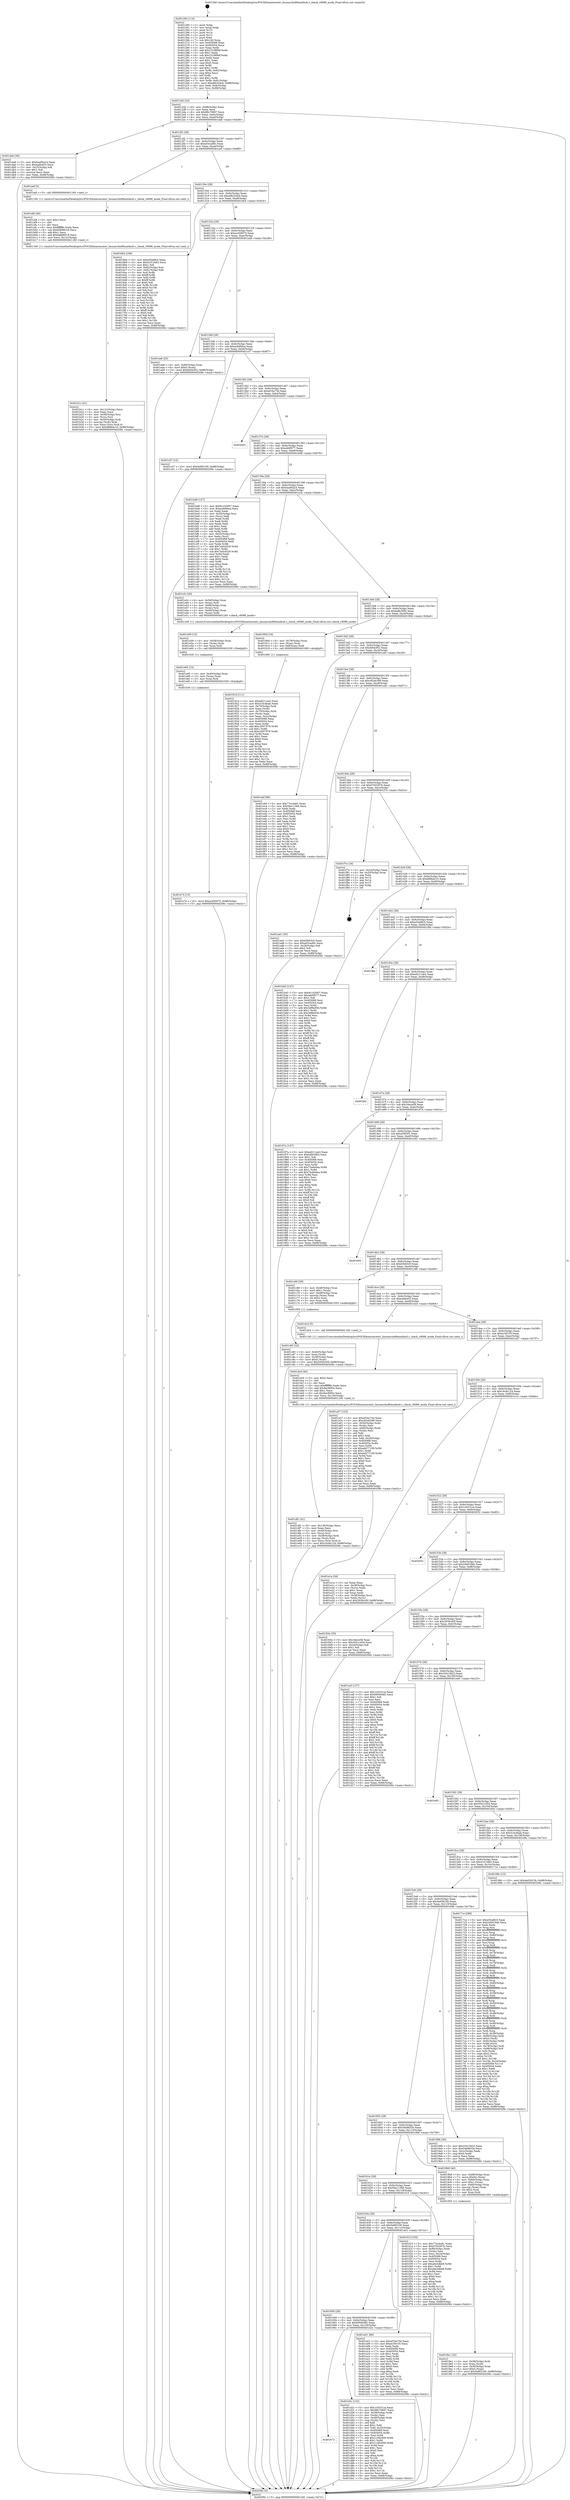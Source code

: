 digraph "0x401260" {
  label = "0x401260 (/mnt/c/Users/mathe/Desktop/tcc/POCII/binaries/extr_linuxarchx86mmfault.c_check_v8086_mode_Final-ollvm.out::main(0))"
  labelloc = "t"
  node[shape=record]

  Entry [label="",width=0.3,height=0.3,shape=circle,fillcolor=black,style=filled]
  "0x4012d2" [label="{
     0x4012d2 [32]\l
     | [instrs]\l
     &nbsp;&nbsp;0x4012d2 \<+6\>: mov -0x88(%rbp),%eax\l
     &nbsp;&nbsp;0x4012d8 \<+2\>: mov %eax,%ecx\l
     &nbsp;&nbsp;0x4012da \<+6\>: sub $0x98c70697,%ecx\l
     &nbsp;&nbsp;0x4012e0 \<+6\>: mov %eax,-0x9c(%rbp)\l
     &nbsp;&nbsp;0x4012e6 \<+6\>: mov %ecx,-0xa0(%rbp)\l
     &nbsp;&nbsp;0x4012ec \<+6\>: je 0000000000401da6 \<main+0xb46\>\l
  }"]
  "0x401da6" [label="{
     0x401da6 [30]\l
     | [instrs]\l
     &nbsp;&nbsp;0x401da6 \<+5\>: mov $0xbaa95a24,%eax\l
     &nbsp;&nbsp;0x401dab \<+5\>: mov $0xea6e453,%ecx\l
     &nbsp;&nbsp;0x401db0 \<+3\>: mov -0x25(%rbp),%dl\l
     &nbsp;&nbsp;0x401db3 \<+3\>: test $0x1,%dl\l
     &nbsp;&nbsp;0x401db6 \<+3\>: cmovne %ecx,%eax\l
     &nbsp;&nbsp;0x401db9 \<+6\>: mov %eax,-0x88(%rbp)\l
     &nbsp;&nbsp;0x401dbf \<+5\>: jmp 000000000040208c \<main+0xe2c\>\l
  }"]
  "0x4012f2" [label="{
     0x4012f2 [28]\l
     | [instrs]\l
     &nbsp;&nbsp;0x4012f2 \<+5\>: jmp 00000000004012f7 \<main+0x97\>\l
     &nbsp;&nbsp;0x4012f7 \<+6\>: mov -0x9c(%rbp),%eax\l
     &nbsp;&nbsp;0x4012fd \<+5\>: sub $0xa03cad9c,%eax\l
     &nbsp;&nbsp;0x401302 \<+6\>: mov %eax,-0xa4(%rbp)\l
     &nbsp;&nbsp;0x401308 \<+6\>: je 0000000000401aef \<main+0x88f\>\l
  }"]
  Exit [label="",width=0.3,height=0.3,shape=circle,fillcolor=black,style=filled,peripheries=2]
  "0x401aef" [label="{
     0x401aef [5]\l
     | [instrs]\l
     &nbsp;&nbsp;0x401aef \<+5\>: call 0000000000401160 \<next_i\>\l
     | [calls]\l
     &nbsp;&nbsp;0x401160 \{1\} (/mnt/c/Users/mathe/Desktop/tcc/POCII/binaries/extr_linuxarchx86mmfault.c_check_v8086_mode_Final-ollvm.out::next_i)\l
  }"]
  "0x40130e" [label="{
     0x40130e [28]\l
     | [instrs]\l
     &nbsp;&nbsp;0x40130e \<+5\>: jmp 0000000000401313 \<main+0xb3\>\l
     &nbsp;&nbsp;0x401313 \<+6\>: mov -0x9c(%rbp),%eax\l
     &nbsp;&nbsp;0x401319 \<+5\>: sub $0xa8b32dcb,%eax\l
     &nbsp;&nbsp;0x40131e \<+6\>: mov %eax,-0xa8(%rbp)\l
     &nbsp;&nbsp;0x401324 \<+6\>: je 00000000004016b4 \<main+0x454\>\l
  }"]
  "0x401e74" [label="{
     0x401e74 [15]\l
     | [instrs]\l
     &nbsp;&nbsp;0x401e74 \<+10\>: movl $0xac450075,-0x88(%rbp)\l
     &nbsp;&nbsp;0x401e7e \<+5\>: jmp 000000000040208c \<main+0xe2c\>\l
  }"]
  "0x4016b4" [label="{
     0x4016b4 [106]\l
     | [instrs]\l
     &nbsp;&nbsp;0x4016b4 \<+5\>: mov $0xe55a8fc5,%eax\l
     &nbsp;&nbsp;0x4016b9 \<+5\>: mov $0x41f13483,%ecx\l
     &nbsp;&nbsp;0x4016be \<+2\>: mov $0x1,%dl\l
     &nbsp;&nbsp;0x4016c0 \<+7\>: mov -0x82(%rbp),%sil\l
     &nbsp;&nbsp;0x4016c7 \<+7\>: mov -0x81(%rbp),%dil\l
     &nbsp;&nbsp;0x4016ce \<+3\>: mov %sil,%r8b\l
     &nbsp;&nbsp;0x4016d1 \<+4\>: xor $0xff,%r8b\l
     &nbsp;&nbsp;0x4016d5 \<+3\>: mov %dil,%r9b\l
     &nbsp;&nbsp;0x4016d8 \<+4\>: xor $0xff,%r9b\l
     &nbsp;&nbsp;0x4016dc \<+3\>: xor $0x0,%dl\l
     &nbsp;&nbsp;0x4016df \<+3\>: mov %r8b,%r10b\l
     &nbsp;&nbsp;0x4016e2 \<+4\>: and $0x0,%r10b\l
     &nbsp;&nbsp;0x4016e6 \<+3\>: and %dl,%sil\l
     &nbsp;&nbsp;0x4016e9 \<+3\>: mov %r9b,%r11b\l
     &nbsp;&nbsp;0x4016ec \<+4\>: and $0x0,%r11b\l
     &nbsp;&nbsp;0x4016f0 \<+3\>: and %dl,%dil\l
     &nbsp;&nbsp;0x4016f3 \<+3\>: or %sil,%r10b\l
     &nbsp;&nbsp;0x4016f6 \<+3\>: or %dil,%r11b\l
     &nbsp;&nbsp;0x4016f9 \<+3\>: xor %r11b,%r10b\l
     &nbsp;&nbsp;0x4016fc \<+3\>: or %r9b,%r8b\l
     &nbsp;&nbsp;0x4016ff \<+4\>: xor $0xff,%r8b\l
     &nbsp;&nbsp;0x401703 \<+3\>: or $0x0,%dl\l
     &nbsp;&nbsp;0x401706 \<+3\>: and %dl,%r8b\l
     &nbsp;&nbsp;0x401709 \<+3\>: or %r8b,%r10b\l
     &nbsp;&nbsp;0x40170c \<+4\>: test $0x1,%r10b\l
     &nbsp;&nbsp;0x401710 \<+3\>: cmovne %ecx,%eax\l
     &nbsp;&nbsp;0x401713 \<+6\>: mov %eax,-0x88(%rbp)\l
     &nbsp;&nbsp;0x401719 \<+5\>: jmp 000000000040208c \<main+0xe2c\>\l
  }"]
  "0x40132a" [label="{
     0x40132a [28]\l
     | [instrs]\l
     &nbsp;&nbsp;0x40132a \<+5\>: jmp 000000000040132f \<main+0xcf\>\l
     &nbsp;&nbsp;0x40132f \<+6\>: mov -0x9c(%rbp),%eax\l
     &nbsp;&nbsp;0x401335 \<+5\>: sub $0xac450075,%eax\l
     &nbsp;&nbsp;0x40133a \<+6\>: mov %eax,-0xac(%rbp)\l
     &nbsp;&nbsp;0x401340 \<+6\>: je 0000000000401ea6 \<main+0xc46\>\l
  }"]
  "0x40208c" [label="{
     0x40208c [5]\l
     | [instrs]\l
     &nbsp;&nbsp;0x40208c \<+5\>: jmp 00000000004012d2 \<main+0x72\>\l
  }"]
  "0x401260" [label="{
     0x401260 [114]\l
     | [instrs]\l
     &nbsp;&nbsp;0x401260 \<+1\>: push %rbp\l
     &nbsp;&nbsp;0x401261 \<+3\>: mov %rsp,%rbp\l
     &nbsp;&nbsp;0x401264 \<+2\>: push %r15\l
     &nbsp;&nbsp;0x401266 \<+2\>: push %r14\l
     &nbsp;&nbsp;0x401268 \<+2\>: push %r12\l
     &nbsp;&nbsp;0x40126a \<+1\>: push %rbx\l
     &nbsp;&nbsp;0x40126b \<+7\>: sub $0x140,%rsp\l
     &nbsp;&nbsp;0x401272 \<+7\>: mov 0x405068,%eax\l
     &nbsp;&nbsp;0x401279 \<+7\>: mov 0x405054,%ecx\l
     &nbsp;&nbsp;0x401280 \<+2\>: mov %eax,%edx\l
     &nbsp;&nbsp;0x401282 \<+6\>: add $0x231889df,%edx\l
     &nbsp;&nbsp;0x401288 \<+3\>: sub $0x1,%edx\l
     &nbsp;&nbsp;0x40128b \<+6\>: sub $0x231889df,%edx\l
     &nbsp;&nbsp;0x401291 \<+3\>: imul %edx,%eax\l
     &nbsp;&nbsp;0x401294 \<+3\>: and $0x1,%eax\l
     &nbsp;&nbsp;0x401297 \<+3\>: cmp $0x0,%eax\l
     &nbsp;&nbsp;0x40129a \<+4\>: sete %r8b\l
     &nbsp;&nbsp;0x40129e \<+4\>: and $0x1,%r8b\l
     &nbsp;&nbsp;0x4012a2 \<+7\>: mov %r8b,-0x82(%rbp)\l
     &nbsp;&nbsp;0x4012a9 \<+3\>: cmp $0xa,%ecx\l
     &nbsp;&nbsp;0x4012ac \<+4\>: setl %r8b\l
     &nbsp;&nbsp;0x4012b0 \<+4\>: and $0x1,%r8b\l
     &nbsp;&nbsp;0x4012b4 \<+7\>: mov %r8b,-0x81(%rbp)\l
     &nbsp;&nbsp;0x4012bb \<+10\>: movl $0xa8b32dcb,-0x88(%rbp)\l
     &nbsp;&nbsp;0x4012c5 \<+6\>: mov %edi,-0x8c(%rbp)\l
     &nbsp;&nbsp;0x4012cb \<+7\>: mov %rsi,-0x98(%rbp)\l
  }"]
  "0x401e65" [label="{
     0x401e65 [15]\l
     | [instrs]\l
     &nbsp;&nbsp;0x401e65 \<+4\>: mov -0x40(%rbp),%rax\l
     &nbsp;&nbsp;0x401e69 \<+3\>: mov (%rax),%rax\l
     &nbsp;&nbsp;0x401e6c \<+3\>: mov %rax,%rdi\l
     &nbsp;&nbsp;0x401e6f \<+5\>: call 0000000000401030 \<free@plt\>\l
     | [calls]\l
     &nbsp;&nbsp;0x401030 \{1\} (unknown)\l
  }"]
  "0x401ea6" [label="{
     0x401ea6 [25]\l
     | [instrs]\l
     &nbsp;&nbsp;0x401ea6 \<+4\>: mov -0x80(%rbp),%rax\l
     &nbsp;&nbsp;0x401eaa \<+6\>: movl $0x0,(%rax)\l
     &nbsp;&nbsp;0x401eb0 \<+10\>: movl $0xbf44cf52,-0x88(%rbp)\l
     &nbsp;&nbsp;0x401eba \<+5\>: jmp 000000000040208c \<main+0xe2c\>\l
  }"]
  "0x401346" [label="{
     0x401346 [28]\l
     | [instrs]\l
     &nbsp;&nbsp;0x401346 \<+5\>: jmp 000000000040134b \<main+0xeb\>\l
     &nbsp;&nbsp;0x40134b \<+6\>: mov -0x9c(%rbp),%eax\l
     &nbsp;&nbsp;0x401351 \<+5\>: sub $0xac8d94ca,%eax\l
     &nbsp;&nbsp;0x401356 \<+6\>: mov %eax,-0xb0(%rbp)\l
     &nbsp;&nbsp;0x40135c \<+6\>: je 0000000000401c57 \<main+0x9f7\>\l
  }"]
  "0x401e56" [label="{
     0x401e56 [15]\l
     | [instrs]\l
     &nbsp;&nbsp;0x401e56 \<+4\>: mov -0x58(%rbp),%rax\l
     &nbsp;&nbsp;0x401e5a \<+3\>: mov (%rax),%rax\l
     &nbsp;&nbsp;0x401e5d \<+3\>: mov %rax,%rdi\l
     &nbsp;&nbsp;0x401e60 \<+5\>: call 0000000000401030 \<free@plt\>\l
     | [calls]\l
     &nbsp;&nbsp;0x401030 \{1\} (unknown)\l
  }"]
  "0x401c57" [label="{
     0x401c57 [15]\l
     | [instrs]\l
     &nbsp;&nbsp;0x401c57 \<+10\>: movl $0x5e9f3100,-0x88(%rbp)\l
     &nbsp;&nbsp;0x401c61 \<+5\>: jmp 000000000040208c \<main+0xe2c\>\l
  }"]
  "0x401362" [label="{
     0x401362 [28]\l
     | [instrs]\l
     &nbsp;&nbsp;0x401362 \<+5\>: jmp 0000000000401367 \<main+0x107\>\l
     &nbsp;&nbsp;0x401367 \<+6\>: mov -0x9c(%rbp),%eax\l
     &nbsp;&nbsp;0x40136d \<+5\>: sub $0xaf16a73d,%eax\l
     &nbsp;&nbsp;0x401372 \<+6\>: mov %eax,-0xb4(%rbp)\l
     &nbsp;&nbsp;0x401378 \<+6\>: je 0000000000402003 \<main+0xda3\>\l
  }"]
  "0x401df1" [label="{
     0x401df1 [41]\l
     | [instrs]\l
     &nbsp;&nbsp;0x401df1 \<+6\>: mov -0x130(%rbp),%ecx\l
     &nbsp;&nbsp;0x401df7 \<+3\>: imul %eax,%ecx\l
     &nbsp;&nbsp;0x401dfa \<+4\>: mov -0x40(%rbp),%rsi\l
     &nbsp;&nbsp;0x401dfe \<+3\>: mov (%rsi),%rsi\l
     &nbsp;&nbsp;0x401e01 \<+4\>: mov -0x38(%rbp),%rdi\l
     &nbsp;&nbsp;0x401e05 \<+3\>: movslq (%rdi),%rdi\l
     &nbsp;&nbsp;0x401e08 \<+3\>: mov %ecx,(%rsi,%rdi,4)\l
     &nbsp;&nbsp;0x401e0b \<+10\>: movl $0x16c8c124,-0x88(%rbp)\l
     &nbsp;&nbsp;0x401e15 \<+5\>: jmp 000000000040208c \<main+0xe2c\>\l
  }"]
  "0x402003" [label="{
     0x402003\l
  }", style=dashed]
  "0x40137e" [label="{
     0x40137e [28]\l
     | [instrs]\l
     &nbsp;&nbsp;0x40137e \<+5\>: jmp 0000000000401383 \<main+0x123\>\l
     &nbsp;&nbsp;0x401383 \<+6\>: mov -0x9c(%rbp),%eax\l
     &nbsp;&nbsp;0x401389 \<+5\>: sub $0xafe9f577,%eax\l
     &nbsp;&nbsp;0x40138e \<+6\>: mov %eax,-0xb8(%rbp)\l
     &nbsp;&nbsp;0x401394 \<+6\>: je 0000000000401bd8 \<main+0x978\>\l
  }"]
  "0x401dc9" [label="{
     0x401dc9 [40]\l
     | [instrs]\l
     &nbsp;&nbsp;0x401dc9 \<+5\>: mov $0x2,%ecx\l
     &nbsp;&nbsp;0x401dce \<+1\>: cltd\l
     &nbsp;&nbsp;0x401dcf \<+2\>: idiv %ecx\l
     &nbsp;&nbsp;0x401dd1 \<+6\>: imul $0xfffffffe,%edx,%ecx\l
     &nbsp;&nbsp;0x401dd7 \<+6\>: add $0x9ac90f3c,%ecx\l
     &nbsp;&nbsp;0x401ddd \<+3\>: add $0x1,%ecx\l
     &nbsp;&nbsp;0x401de0 \<+6\>: sub $0x9ac90f3c,%ecx\l
     &nbsp;&nbsp;0x401de6 \<+6\>: mov %ecx,-0x130(%rbp)\l
     &nbsp;&nbsp;0x401dec \<+5\>: call 0000000000401160 \<next_i\>\l
     | [calls]\l
     &nbsp;&nbsp;0x401160 \{1\} (/mnt/c/Users/mathe/Desktop/tcc/POCII/binaries/extr_linuxarchx86mmfault.c_check_v8086_mode_Final-ollvm.out::next_i)\l
  }"]
  "0x401bd8" [label="{
     0x401bd8 [127]\l
     | [instrs]\l
     &nbsp;&nbsp;0x401bd8 \<+5\>: mov $0x6c103007,%eax\l
     &nbsp;&nbsp;0x401bdd \<+5\>: mov $0xac8d94ca,%ecx\l
     &nbsp;&nbsp;0x401be2 \<+2\>: xor %edx,%edx\l
     &nbsp;&nbsp;0x401be4 \<+4\>: mov -0x50(%rbp),%rsi\l
     &nbsp;&nbsp;0x401be8 \<+2\>: mov (%rsi),%edi\l
     &nbsp;&nbsp;0x401bea \<+3\>: mov %edx,%r8d\l
     &nbsp;&nbsp;0x401bed \<+3\>: sub %edi,%r8d\l
     &nbsp;&nbsp;0x401bf0 \<+2\>: mov %edx,%edi\l
     &nbsp;&nbsp;0x401bf2 \<+3\>: sub $0x1,%edi\l
     &nbsp;&nbsp;0x401bf5 \<+3\>: add %edi,%r8d\l
     &nbsp;&nbsp;0x401bf8 \<+3\>: sub %r8d,%edx\l
     &nbsp;&nbsp;0x401bfb \<+4\>: mov -0x50(%rbp),%rsi\l
     &nbsp;&nbsp;0x401bff \<+2\>: mov %edx,(%rsi)\l
     &nbsp;&nbsp;0x401c01 \<+7\>: mov 0x405068,%edx\l
     &nbsp;&nbsp;0x401c08 \<+7\>: mov 0x405054,%edi\l
     &nbsp;&nbsp;0x401c0f \<+3\>: mov %edx,%r8d\l
     &nbsp;&nbsp;0x401c12 \<+7\>: add $0x7adcd329,%r8d\l
     &nbsp;&nbsp;0x401c19 \<+4\>: sub $0x1,%r8d\l
     &nbsp;&nbsp;0x401c1d \<+7\>: sub $0x7adcd329,%r8d\l
     &nbsp;&nbsp;0x401c24 \<+4\>: imul %r8d,%edx\l
     &nbsp;&nbsp;0x401c28 \<+3\>: and $0x1,%edx\l
     &nbsp;&nbsp;0x401c2b \<+3\>: cmp $0x0,%edx\l
     &nbsp;&nbsp;0x401c2e \<+4\>: sete %r9b\l
     &nbsp;&nbsp;0x401c32 \<+3\>: cmp $0xa,%edi\l
     &nbsp;&nbsp;0x401c35 \<+4\>: setl %r10b\l
     &nbsp;&nbsp;0x401c39 \<+3\>: mov %r9b,%r11b\l
     &nbsp;&nbsp;0x401c3c \<+3\>: and %r10b,%r11b\l
     &nbsp;&nbsp;0x401c3f \<+3\>: xor %r10b,%r9b\l
     &nbsp;&nbsp;0x401c42 \<+3\>: or %r9b,%r11b\l
     &nbsp;&nbsp;0x401c45 \<+4\>: test $0x1,%r11b\l
     &nbsp;&nbsp;0x401c49 \<+3\>: cmovne %ecx,%eax\l
     &nbsp;&nbsp;0x401c4c \<+6\>: mov %eax,-0x88(%rbp)\l
     &nbsp;&nbsp;0x401c52 \<+5\>: jmp 000000000040208c \<main+0xe2c\>\l
  }"]
  "0x40139a" [label="{
     0x40139a [28]\l
     | [instrs]\l
     &nbsp;&nbsp;0x40139a \<+5\>: jmp 000000000040139f \<main+0x13f\>\l
     &nbsp;&nbsp;0x40139f \<+6\>: mov -0x9c(%rbp),%eax\l
     &nbsp;&nbsp;0x4013a5 \<+5\>: sub $0xbaa95a24,%eax\l
     &nbsp;&nbsp;0x4013aa \<+6\>: mov %eax,-0xbc(%rbp)\l
     &nbsp;&nbsp;0x4013b0 \<+6\>: je 0000000000401e3c \<main+0xbdc\>\l
  }"]
  "0x401672" [label="{
     0x401672\l
  }", style=dashed]
  "0x401e3c" [label="{
     0x401e3c [26]\l
     | [instrs]\l
     &nbsp;&nbsp;0x401e3c \<+4\>: mov -0x58(%rbp),%rax\l
     &nbsp;&nbsp;0x401e40 \<+3\>: mov (%rax),%rdi\l
     &nbsp;&nbsp;0x401e43 \<+4\>: mov -0x68(%rbp),%rax\l
     &nbsp;&nbsp;0x401e47 \<+3\>: mov (%rax),%rsi\l
     &nbsp;&nbsp;0x401e4a \<+4\>: mov -0x40(%rbp),%rax\l
     &nbsp;&nbsp;0x401e4e \<+3\>: mov (%rax),%rdx\l
     &nbsp;&nbsp;0x401e51 \<+5\>: call 0000000000401240 \<check_v8086_mode\>\l
     | [calls]\l
     &nbsp;&nbsp;0x401240 \{1\} (/mnt/c/Users/mathe/Desktop/tcc/POCII/binaries/extr_linuxarchx86mmfault.c_check_v8086_mode_Final-ollvm.out::check_v8086_mode)\l
  }"]
  "0x4013b6" [label="{
     0x4013b6 [28]\l
     | [instrs]\l
     &nbsp;&nbsp;0x4013b6 \<+5\>: jmp 00000000004013bb \<main+0x15b\>\l
     &nbsp;&nbsp;0x4013bb \<+6\>: mov -0x9c(%rbp),%eax\l
     &nbsp;&nbsp;0x4013c1 \<+5\>: sub $0xbd8c5f02,%eax\l
     &nbsp;&nbsp;0x4013c6 \<+6\>: mov %eax,-0xc0(%rbp)\l
     &nbsp;&nbsp;0x4013cc \<+6\>: je 000000000040190d \<main+0x6ad\>\l
  }"]
  "0x401d2c" [label="{
     0x401d2c [122]\l
     | [instrs]\l
     &nbsp;&nbsp;0x401d2c \<+5\>: mov $0x1c0331ce,%eax\l
     &nbsp;&nbsp;0x401d31 \<+5\>: mov $0x98c70697,%ecx\l
     &nbsp;&nbsp;0x401d36 \<+4\>: mov -0x38(%rbp),%rdx\l
     &nbsp;&nbsp;0x401d3a \<+2\>: mov (%rdx),%esi\l
     &nbsp;&nbsp;0x401d3c \<+4\>: mov -0x48(%rbp),%rdx\l
     &nbsp;&nbsp;0x401d40 \<+2\>: cmp (%rdx),%esi\l
     &nbsp;&nbsp;0x401d42 \<+4\>: setl %dil\l
     &nbsp;&nbsp;0x401d46 \<+4\>: and $0x1,%dil\l
     &nbsp;&nbsp;0x401d4a \<+4\>: mov %dil,-0x25(%rbp)\l
     &nbsp;&nbsp;0x401d4e \<+7\>: mov 0x405068,%esi\l
     &nbsp;&nbsp;0x401d55 \<+8\>: mov 0x405054,%r8d\l
     &nbsp;&nbsp;0x401d5d \<+3\>: mov %esi,%r9d\l
     &nbsp;&nbsp;0x401d60 \<+7\>: add $0x1c382d09,%r9d\l
     &nbsp;&nbsp;0x401d67 \<+4\>: sub $0x1,%r9d\l
     &nbsp;&nbsp;0x401d6b \<+7\>: sub $0x1c382d09,%r9d\l
     &nbsp;&nbsp;0x401d72 \<+4\>: imul %r9d,%esi\l
     &nbsp;&nbsp;0x401d76 \<+3\>: and $0x1,%esi\l
     &nbsp;&nbsp;0x401d79 \<+3\>: cmp $0x0,%esi\l
     &nbsp;&nbsp;0x401d7c \<+4\>: sete %dil\l
     &nbsp;&nbsp;0x401d80 \<+4\>: cmp $0xa,%r8d\l
     &nbsp;&nbsp;0x401d84 \<+4\>: setl %r10b\l
     &nbsp;&nbsp;0x401d88 \<+3\>: mov %dil,%r11b\l
     &nbsp;&nbsp;0x401d8b \<+3\>: and %r10b,%r11b\l
     &nbsp;&nbsp;0x401d8e \<+3\>: xor %r10b,%dil\l
     &nbsp;&nbsp;0x401d91 \<+3\>: or %dil,%r11b\l
     &nbsp;&nbsp;0x401d94 \<+4\>: test $0x1,%r11b\l
     &nbsp;&nbsp;0x401d98 \<+3\>: cmovne %ecx,%eax\l
     &nbsp;&nbsp;0x401d9b \<+6\>: mov %eax,-0x88(%rbp)\l
     &nbsp;&nbsp;0x401da1 \<+5\>: jmp 000000000040208c \<main+0xe2c\>\l
  }"]
  "0x40190d" [label="{
     0x40190d [16]\l
     | [instrs]\l
     &nbsp;&nbsp;0x40190d \<+4\>: mov -0x78(%rbp),%rax\l
     &nbsp;&nbsp;0x401911 \<+3\>: mov (%rax),%rax\l
     &nbsp;&nbsp;0x401914 \<+4\>: mov 0x8(%rax),%rdi\l
     &nbsp;&nbsp;0x401918 \<+5\>: call 0000000000401060 \<atoi@plt\>\l
     | [calls]\l
     &nbsp;&nbsp;0x401060 \{1\} (unknown)\l
  }"]
  "0x4013d2" [label="{
     0x4013d2 [28]\l
     | [instrs]\l
     &nbsp;&nbsp;0x4013d2 \<+5\>: jmp 00000000004013d7 \<main+0x177\>\l
     &nbsp;&nbsp;0x4013d7 \<+6\>: mov -0x9c(%rbp),%eax\l
     &nbsp;&nbsp;0x4013dd \<+5\>: sub $0xbf44cf52,%eax\l
     &nbsp;&nbsp;0x4013e2 \<+6\>: mov %eax,-0xc4(%rbp)\l
     &nbsp;&nbsp;0x4013e8 \<+6\>: je 0000000000401ebf \<main+0xc5f\>\l
  }"]
  "0x401c83" [label="{
     0x401c83 [32]\l
     | [instrs]\l
     &nbsp;&nbsp;0x401c83 \<+4\>: mov -0x40(%rbp),%rdi\l
     &nbsp;&nbsp;0x401c87 \<+3\>: mov %rax,(%rdi)\l
     &nbsp;&nbsp;0x401c8a \<+4\>: mov -0x38(%rbp),%rax\l
     &nbsp;&nbsp;0x401c8e \<+6\>: movl $0x0,(%rax)\l
     &nbsp;&nbsp;0x401c94 \<+10\>: movl $0x2939c45f,-0x88(%rbp)\l
     &nbsp;&nbsp;0x401c9e \<+5\>: jmp 000000000040208c \<main+0xe2c\>\l
  }"]
  "0x401ebf" [label="{
     0x401ebf [86]\l
     | [instrs]\l
     &nbsp;&nbsp;0x401ebf \<+5\>: mov $0x77ec4a81,%eax\l
     &nbsp;&nbsp;0x401ec4 \<+5\>: mov $0x58a11366,%ecx\l
     &nbsp;&nbsp;0x401ec9 \<+2\>: xor %edx,%edx\l
     &nbsp;&nbsp;0x401ecb \<+7\>: mov 0x405068,%esi\l
     &nbsp;&nbsp;0x401ed2 \<+7\>: mov 0x405054,%edi\l
     &nbsp;&nbsp;0x401ed9 \<+3\>: sub $0x1,%edx\l
     &nbsp;&nbsp;0x401edc \<+3\>: mov %esi,%r8d\l
     &nbsp;&nbsp;0x401edf \<+3\>: add %edx,%r8d\l
     &nbsp;&nbsp;0x401ee2 \<+4\>: imul %r8d,%esi\l
     &nbsp;&nbsp;0x401ee6 \<+3\>: and $0x1,%esi\l
     &nbsp;&nbsp;0x401ee9 \<+3\>: cmp $0x0,%esi\l
     &nbsp;&nbsp;0x401eec \<+4\>: sete %r9b\l
     &nbsp;&nbsp;0x401ef0 \<+3\>: cmp $0xa,%edi\l
     &nbsp;&nbsp;0x401ef3 \<+4\>: setl %r10b\l
     &nbsp;&nbsp;0x401ef7 \<+3\>: mov %r9b,%r11b\l
     &nbsp;&nbsp;0x401efa \<+3\>: and %r10b,%r11b\l
     &nbsp;&nbsp;0x401efd \<+3\>: xor %r10b,%r9b\l
     &nbsp;&nbsp;0x401f00 \<+3\>: or %r9b,%r11b\l
     &nbsp;&nbsp;0x401f03 \<+4\>: test $0x1,%r11b\l
     &nbsp;&nbsp;0x401f07 \<+3\>: cmovne %ecx,%eax\l
     &nbsp;&nbsp;0x401f0a \<+6\>: mov %eax,-0x88(%rbp)\l
     &nbsp;&nbsp;0x401f10 \<+5\>: jmp 000000000040208c \<main+0xe2c\>\l
  }"]
  "0x4013ee" [label="{
     0x4013ee [28]\l
     | [instrs]\l
     &nbsp;&nbsp;0x4013ee \<+5\>: jmp 00000000004013f3 \<main+0x193\>\l
     &nbsp;&nbsp;0x4013f3 \<+6\>: mov -0x9c(%rbp),%eax\l
     &nbsp;&nbsp;0x4013f9 \<+5\>: sub $0xc82de399,%eax\l
     &nbsp;&nbsp;0x4013fe \<+6\>: mov %eax,-0xc8(%rbp)\l
     &nbsp;&nbsp;0x401404 \<+6\>: je 0000000000401ad1 \<main+0x871\>\l
  }"]
  "0x401b1c" [label="{
     0x401b1c [41]\l
     | [instrs]\l
     &nbsp;&nbsp;0x401b1c \<+6\>: mov -0x12c(%rbp),%ecx\l
     &nbsp;&nbsp;0x401b22 \<+3\>: imul %eax,%ecx\l
     &nbsp;&nbsp;0x401b25 \<+4\>: mov -0x58(%rbp),%rsi\l
     &nbsp;&nbsp;0x401b29 \<+3\>: mov (%rsi),%rsi\l
     &nbsp;&nbsp;0x401b2c \<+4\>: mov -0x50(%rbp),%rdi\l
     &nbsp;&nbsp;0x401b30 \<+3\>: movslq (%rdi),%rdi\l
     &nbsp;&nbsp;0x401b33 \<+3\>: mov %ecx,(%rsi,%rdi,4)\l
     &nbsp;&nbsp;0x401b36 \<+10\>: movl $0xd89bdc10,-0x88(%rbp)\l
     &nbsp;&nbsp;0x401b40 \<+5\>: jmp 000000000040208c \<main+0xe2c\>\l
  }"]
  "0x401ad1" [label="{
     0x401ad1 [30]\l
     | [instrs]\l
     &nbsp;&nbsp;0x401ad1 \<+5\>: mov $0xb5b63c0,%eax\l
     &nbsp;&nbsp;0x401ad6 \<+5\>: mov $0xa03cad9c,%ecx\l
     &nbsp;&nbsp;0x401adb \<+3\>: mov -0x26(%rbp),%dl\l
     &nbsp;&nbsp;0x401ade \<+3\>: test $0x1,%dl\l
     &nbsp;&nbsp;0x401ae1 \<+3\>: cmovne %ecx,%eax\l
     &nbsp;&nbsp;0x401ae4 \<+6\>: mov %eax,-0x88(%rbp)\l
     &nbsp;&nbsp;0x401aea \<+5\>: jmp 000000000040208c \<main+0xe2c\>\l
  }"]
  "0x40140a" [label="{
     0x40140a [28]\l
     | [instrs]\l
     &nbsp;&nbsp;0x40140a \<+5\>: jmp 000000000040140f \<main+0x1af\>\l
     &nbsp;&nbsp;0x40140f \<+6\>: mov -0x9c(%rbp),%eax\l
     &nbsp;&nbsp;0x401415 \<+5\>: sub $0xd7b5267b,%eax\l
     &nbsp;&nbsp;0x40141a \<+6\>: mov %eax,-0xcc(%rbp)\l
     &nbsp;&nbsp;0x401420 \<+6\>: je 0000000000401f7e \<main+0xd1e\>\l
  }"]
  "0x401af4" [label="{
     0x401af4 [40]\l
     | [instrs]\l
     &nbsp;&nbsp;0x401af4 \<+5\>: mov $0x2,%ecx\l
     &nbsp;&nbsp;0x401af9 \<+1\>: cltd\l
     &nbsp;&nbsp;0x401afa \<+2\>: idiv %ecx\l
     &nbsp;&nbsp;0x401afc \<+6\>: imul $0xfffffffe,%edx,%ecx\l
     &nbsp;&nbsp;0x401b02 \<+6\>: sub $0x6d688518,%ecx\l
     &nbsp;&nbsp;0x401b08 \<+3\>: add $0x1,%ecx\l
     &nbsp;&nbsp;0x401b0b \<+6\>: add $0x6d688518,%ecx\l
     &nbsp;&nbsp;0x401b11 \<+6\>: mov %ecx,-0x12c(%rbp)\l
     &nbsp;&nbsp;0x401b17 \<+5\>: call 0000000000401160 \<next_i\>\l
     | [calls]\l
     &nbsp;&nbsp;0x401160 \{1\} (/mnt/c/Users/mathe/Desktop/tcc/POCII/binaries/extr_linuxarchx86mmfault.c_check_v8086_mode_Final-ollvm.out::next_i)\l
  }"]
  "0x401f7e" [label="{
     0x401f7e [16]\l
     | [instrs]\l
     &nbsp;&nbsp;0x401f7e \<+3\>: mov -0x24(%rbp),%eax\l
     &nbsp;&nbsp;0x401f81 \<+4\>: lea -0x20(%rbp),%rsp\l
     &nbsp;&nbsp;0x401f85 \<+1\>: pop %rbx\l
     &nbsp;&nbsp;0x401f86 \<+2\>: pop %r12\l
     &nbsp;&nbsp;0x401f88 \<+2\>: pop %r14\l
     &nbsp;&nbsp;0x401f8a \<+2\>: pop %r15\l
     &nbsp;&nbsp;0x401f8c \<+1\>: pop %rbp\l
     &nbsp;&nbsp;0x401f8d \<+1\>: ret\l
  }"]
  "0x401426" [label="{
     0x401426 [28]\l
     | [instrs]\l
     &nbsp;&nbsp;0x401426 \<+5\>: jmp 000000000040142b \<main+0x1cb\>\l
     &nbsp;&nbsp;0x40142b \<+6\>: mov -0x9c(%rbp),%eax\l
     &nbsp;&nbsp;0x401431 \<+5\>: sub $0xd89bdc10,%eax\l
     &nbsp;&nbsp;0x401436 \<+6\>: mov %eax,-0xd0(%rbp)\l
     &nbsp;&nbsp;0x40143c \<+6\>: je 0000000000401b45 \<main+0x8e5\>\l
  }"]
  "0x401656" [label="{
     0x401656 [28]\l
     | [instrs]\l
     &nbsp;&nbsp;0x401656 \<+5\>: jmp 000000000040165b \<main+0x3fb\>\l
     &nbsp;&nbsp;0x40165b \<+6\>: mov -0x9c(%rbp),%eax\l
     &nbsp;&nbsp;0x401661 \<+5\>: sub $0x695004f2,%eax\l
     &nbsp;&nbsp;0x401666 \<+6\>: mov %eax,-0x120(%rbp)\l
     &nbsp;&nbsp;0x40166c \<+6\>: je 0000000000401d2c \<main+0xacc\>\l
  }"]
  "0x401b45" [label="{
     0x401b45 [147]\l
     | [instrs]\l
     &nbsp;&nbsp;0x401b45 \<+5\>: mov $0x6c103007,%eax\l
     &nbsp;&nbsp;0x401b4a \<+5\>: mov $0xafe9f577,%ecx\l
     &nbsp;&nbsp;0x401b4f \<+2\>: mov $0x1,%dl\l
     &nbsp;&nbsp;0x401b51 \<+7\>: mov 0x405068,%esi\l
     &nbsp;&nbsp;0x401b58 \<+7\>: mov 0x405054,%edi\l
     &nbsp;&nbsp;0x401b5f \<+3\>: mov %esi,%r8d\l
     &nbsp;&nbsp;0x401b62 \<+7\>: add $0x3df6e93d,%r8d\l
     &nbsp;&nbsp;0x401b69 \<+4\>: sub $0x1,%r8d\l
     &nbsp;&nbsp;0x401b6d \<+7\>: sub $0x3df6e93d,%r8d\l
     &nbsp;&nbsp;0x401b74 \<+4\>: imul %r8d,%esi\l
     &nbsp;&nbsp;0x401b78 \<+3\>: and $0x1,%esi\l
     &nbsp;&nbsp;0x401b7b \<+3\>: cmp $0x0,%esi\l
     &nbsp;&nbsp;0x401b7e \<+4\>: sete %r9b\l
     &nbsp;&nbsp;0x401b82 \<+3\>: cmp $0xa,%edi\l
     &nbsp;&nbsp;0x401b85 \<+4\>: setl %r10b\l
     &nbsp;&nbsp;0x401b89 \<+3\>: mov %r9b,%r11b\l
     &nbsp;&nbsp;0x401b8c \<+4\>: xor $0xff,%r11b\l
     &nbsp;&nbsp;0x401b90 \<+3\>: mov %r10b,%bl\l
     &nbsp;&nbsp;0x401b93 \<+3\>: xor $0xff,%bl\l
     &nbsp;&nbsp;0x401b96 \<+3\>: xor $0x1,%dl\l
     &nbsp;&nbsp;0x401b99 \<+3\>: mov %r11b,%r14b\l
     &nbsp;&nbsp;0x401b9c \<+4\>: and $0xff,%r14b\l
     &nbsp;&nbsp;0x401ba0 \<+3\>: and %dl,%r9b\l
     &nbsp;&nbsp;0x401ba3 \<+3\>: mov %bl,%r15b\l
     &nbsp;&nbsp;0x401ba6 \<+4\>: and $0xff,%r15b\l
     &nbsp;&nbsp;0x401baa \<+3\>: and %dl,%r10b\l
     &nbsp;&nbsp;0x401bad \<+3\>: or %r9b,%r14b\l
     &nbsp;&nbsp;0x401bb0 \<+3\>: or %r10b,%r15b\l
     &nbsp;&nbsp;0x401bb3 \<+3\>: xor %r15b,%r14b\l
     &nbsp;&nbsp;0x401bb6 \<+3\>: or %bl,%r11b\l
     &nbsp;&nbsp;0x401bb9 \<+4\>: xor $0xff,%r11b\l
     &nbsp;&nbsp;0x401bbd \<+3\>: or $0x1,%dl\l
     &nbsp;&nbsp;0x401bc0 \<+3\>: and %dl,%r11b\l
     &nbsp;&nbsp;0x401bc3 \<+3\>: or %r11b,%r14b\l
     &nbsp;&nbsp;0x401bc6 \<+4\>: test $0x1,%r14b\l
     &nbsp;&nbsp;0x401bca \<+3\>: cmovne %ecx,%eax\l
     &nbsp;&nbsp;0x401bcd \<+6\>: mov %eax,-0x88(%rbp)\l
     &nbsp;&nbsp;0x401bd3 \<+5\>: jmp 000000000040208c \<main+0xe2c\>\l
  }"]
  "0x401442" [label="{
     0x401442 [28]\l
     | [instrs]\l
     &nbsp;&nbsp;0x401442 \<+5\>: jmp 0000000000401447 \<main+0x1e7\>\l
     &nbsp;&nbsp;0x401447 \<+6\>: mov -0x9c(%rbp),%eax\l
     &nbsp;&nbsp;0x40144d \<+5\>: sub $0xe55a8fc5,%eax\l
     &nbsp;&nbsp;0x401452 \<+6\>: mov %eax,-0xd4(%rbp)\l
     &nbsp;&nbsp;0x401458 \<+6\>: je 0000000000401f8e \<main+0xd2e\>\l
  }"]
  "0x401a01" [label="{
     0x401a01 [86]\l
     | [instrs]\l
     &nbsp;&nbsp;0x401a01 \<+5\>: mov $0xaf16a73d,%eax\l
     &nbsp;&nbsp;0x401a06 \<+5\>: mov $0xec39155,%ecx\l
     &nbsp;&nbsp;0x401a0b \<+2\>: xor %edx,%edx\l
     &nbsp;&nbsp;0x401a0d \<+7\>: mov 0x405068,%esi\l
     &nbsp;&nbsp;0x401a14 \<+7\>: mov 0x405054,%edi\l
     &nbsp;&nbsp;0x401a1b \<+3\>: sub $0x1,%edx\l
     &nbsp;&nbsp;0x401a1e \<+3\>: mov %esi,%r8d\l
     &nbsp;&nbsp;0x401a21 \<+3\>: add %edx,%r8d\l
     &nbsp;&nbsp;0x401a24 \<+4\>: imul %r8d,%esi\l
     &nbsp;&nbsp;0x401a28 \<+3\>: and $0x1,%esi\l
     &nbsp;&nbsp;0x401a2b \<+3\>: cmp $0x0,%esi\l
     &nbsp;&nbsp;0x401a2e \<+4\>: sete %r9b\l
     &nbsp;&nbsp;0x401a32 \<+3\>: cmp $0xa,%edi\l
     &nbsp;&nbsp;0x401a35 \<+4\>: setl %r10b\l
     &nbsp;&nbsp;0x401a39 \<+3\>: mov %r9b,%r11b\l
     &nbsp;&nbsp;0x401a3c \<+3\>: and %r10b,%r11b\l
     &nbsp;&nbsp;0x401a3f \<+3\>: xor %r10b,%r9b\l
     &nbsp;&nbsp;0x401a42 \<+3\>: or %r9b,%r11b\l
     &nbsp;&nbsp;0x401a45 \<+4\>: test $0x1,%r11b\l
     &nbsp;&nbsp;0x401a49 \<+3\>: cmovne %ecx,%eax\l
     &nbsp;&nbsp;0x401a4c \<+6\>: mov %eax,-0x88(%rbp)\l
     &nbsp;&nbsp;0x401a52 \<+5\>: jmp 000000000040208c \<main+0xe2c\>\l
  }"]
  "0x401f8e" [label="{
     0x401f8e\l
  }", style=dashed]
  "0x40145e" [label="{
     0x40145e [28]\l
     | [instrs]\l
     &nbsp;&nbsp;0x40145e \<+5\>: jmp 0000000000401463 \<main+0x203\>\l
     &nbsp;&nbsp;0x401463 \<+6\>: mov -0x9c(%rbp),%eax\l
     &nbsp;&nbsp;0x401469 \<+5\>: sub $0xed211ee3,%eax\l
     &nbsp;&nbsp;0x40146e \<+6\>: mov %eax,-0xd8(%rbp)\l
     &nbsp;&nbsp;0x401474 \<+6\>: je 0000000000401fd3 \<main+0xd73\>\l
  }"]
  "0x40163a" [label="{
     0x40163a [28]\l
     | [instrs]\l
     &nbsp;&nbsp;0x40163a \<+5\>: jmp 000000000040163f \<main+0x3df\>\l
     &nbsp;&nbsp;0x40163f \<+6\>: mov -0x9c(%rbp),%eax\l
     &nbsp;&nbsp;0x401645 \<+5\>: sub $0x5e9f3100,%eax\l
     &nbsp;&nbsp;0x40164a \<+6\>: mov %eax,-0x11c(%rbp)\l
     &nbsp;&nbsp;0x401650 \<+6\>: je 0000000000401a01 \<main+0x7a1\>\l
  }"]
  "0x401fd3" [label="{
     0x401fd3\l
  }", style=dashed]
  "0x40147a" [label="{
     0x40147a [28]\l
     | [instrs]\l
     &nbsp;&nbsp;0x40147a \<+5\>: jmp 000000000040147f \<main+0x21f\>\l
     &nbsp;&nbsp;0x40147f \<+6\>: mov -0x9c(%rbp),%eax\l
     &nbsp;&nbsp;0x401485 \<+5\>: sub $0x34ece58,%eax\l
     &nbsp;&nbsp;0x40148a \<+6\>: mov %eax,-0xdc(%rbp)\l
     &nbsp;&nbsp;0x401490 \<+6\>: je 000000000040187a \<main+0x61a\>\l
  }"]
  "0x401f15" [label="{
     0x401f15 [105]\l
     | [instrs]\l
     &nbsp;&nbsp;0x401f15 \<+5\>: mov $0x77ec4a81,%eax\l
     &nbsp;&nbsp;0x401f1a \<+5\>: mov $0xd7b5267b,%ecx\l
     &nbsp;&nbsp;0x401f1f \<+4\>: mov -0x80(%rbp),%rdx\l
     &nbsp;&nbsp;0x401f23 \<+2\>: mov (%rdx),%esi\l
     &nbsp;&nbsp;0x401f25 \<+3\>: mov %esi,-0x24(%rbp)\l
     &nbsp;&nbsp;0x401f28 \<+7\>: mov 0x405068,%esi\l
     &nbsp;&nbsp;0x401f2f \<+7\>: mov 0x405054,%edi\l
     &nbsp;&nbsp;0x401f36 \<+3\>: mov %esi,%r8d\l
     &nbsp;&nbsp;0x401f39 \<+7\>: add $0xabe3dbb8,%r8d\l
     &nbsp;&nbsp;0x401f40 \<+4\>: sub $0x1,%r8d\l
     &nbsp;&nbsp;0x401f44 \<+7\>: sub $0xabe3dbb8,%r8d\l
     &nbsp;&nbsp;0x401f4b \<+4\>: imul %r8d,%esi\l
     &nbsp;&nbsp;0x401f4f \<+3\>: and $0x1,%esi\l
     &nbsp;&nbsp;0x401f52 \<+3\>: cmp $0x0,%esi\l
     &nbsp;&nbsp;0x401f55 \<+4\>: sete %r9b\l
     &nbsp;&nbsp;0x401f59 \<+3\>: cmp $0xa,%edi\l
     &nbsp;&nbsp;0x401f5c \<+4\>: setl %r10b\l
     &nbsp;&nbsp;0x401f60 \<+3\>: mov %r9b,%r11b\l
     &nbsp;&nbsp;0x401f63 \<+3\>: and %r10b,%r11b\l
     &nbsp;&nbsp;0x401f66 \<+3\>: xor %r10b,%r9b\l
     &nbsp;&nbsp;0x401f69 \<+3\>: or %r9b,%r11b\l
     &nbsp;&nbsp;0x401f6c \<+4\>: test $0x1,%r11b\l
     &nbsp;&nbsp;0x401f70 \<+3\>: cmovne %ecx,%eax\l
     &nbsp;&nbsp;0x401f73 \<+6\>: mov %eax,-0x88(%rbp)\l
     &nbsp;&nbsp;0x401f79 \<+5\>: jmp 000000000040208c \<main+0xe2c\>\l
  }"]
  "0x40187a" [label="{
     0x40187a [147]\l
     | [instrs]\l
     &nbsp;&nbsp;0x40187a \<+5\>: mov $0xed211ee3,%eax\l
     &nbsp;&nbsp;0x40187f \<+5\>: mov $0xbd8c5f02,%ecx\l
     &nbsp;&nbsp;0x401884 \<+2\>: mov $0x1,%dl\l
     &nbsp;&nbsp;0x401886 \<+7\>: mov 0x405068,%esi\l
     &nbsp;&nbsp;0x40188d \<+7\>: mov 0x405054,%edi\l
     &nbsp;&nbsp;0x401894 \<+3\>: mov %esi,%r8d\l
     &nbsp;&nbsp;0x401897 \<+7\>: sub $0x75a6e0ea,%r8d\l
     &nbsp;&nbsp;0x40189e \<+4\>: sub $0x1,%r8d\l
     &nbsp;&nbsp;0x4018a2 \<+7\>: add $0x75a6e0ea,%r8d\l
     &nbsp;&nbsp;0x4018a9 \<+4\>: imul %r8d,%esi\l
     &nbsp;&nbsp;0x4018ad \<+3\>: and $0x1,%esi\l
     &nbsp;&nbsp;0x4018b0 \<+3\>: cmp $0x0,%esi\l
     &nbsp;&nbsp;0x4018b3 \<+4\>: sete %r9b\l
     &nbsp;&nbsp;0x4018b7 \<+3\>: cmp $0xa,%edi\l
     &nbsp;&nbsp;0x4018ba \<+4\>: setl %r10b\l
     &nbsp;&nbsp;0x4018be \<+3\>: mov %r9b,%r11b\l
     &nbsp;&nbsp;0x4018c1 \<+4\>: xor $0xff,%r11b\l
     &nbsp;&nbsp;0x4018c5 \<+3\>: mov %r10b,%bl\l
     &nbsp;&nbsp;0x4018c8 \<+3\>: xor $0xff,%bl\l
     &nbsp;&nbsp;0x4018cb \<+3\>: xor $0x0,%dl\l
     &nbsp;&nbsp;0x4018ce \<+3\>: mov %r11b,%r14b\l
     &nbsp;&nbsp;0x4018d1 \<+4\>: and $0x0,%r14b\l
     &nbsp;&nbsp;0x4018d5 \<+3\>: and %dl,%r9b\l
     &nbsp;&nbsp;0x4018d8 \<+3\>: mov %bl,%r15b\l
     &nbsp;&nbsp;0x4018db \<+4\>: and $0x0,%r15b\l
     &nbsp;&nbsp;0x4018df \<+3\>: and %dl,%r10b\l
     &nbsp;&nbsp;0x4018e2 \<+3\>: or %r9b,%r14b\l
     &nbsp;&nbsp;0x4018e5 \<+3\>: or %r10b,%r15b\l
     &nbsp;&nbsp;0x4018e8 \<+3\>: xor %r15b,%r14b\l
     &nbsp;&nbsp;0x4018eb \<+3\>: or %bl,%r11b\l
     &nbsp;&nbsp;0x4018ee \<+4\>: xor $0xff,%r11b\l
     &nbsp;&nbsp;0x4018f2 \<+3\>: or $0x0,%dl\l
     &nbsp;&nbsp;0x4018f5 \<+3\>: and %dl,%r11b\l
     &nbsp;&nbsp;0x4018f8 \<+3\>: or %r11b,%r14b\l
     &nbsp;&nbsp;0x4018fb \<+4\>: test $0x1,%r14b\l
     &nbsp;&nbsp;0x4018ff \<+3\>: cmovne %ecx,%eax\l
     &nbsp;&nbsp;0x401902 \<+6\>: mov %eax,-0x88(%rbp)\l
     &nbsp;&nbsp;0x401908 \<+5\>: jmp 000000000040208c \<main+0xe2c\>\l
  }"]
  "0x401496" [label="{
     0x401496 [28]\l
     | [instrs]\l
     &nbsp;&nbsp;0x401496 \<+5\>: jmp 000000000040149b \<main+0x23b\>\l
     &nbsp;&nbsp;0x40149b \<+6\>: mov -0x9c(%rbp),%eax\l
     &nbsp;&nbsp;0x4014a1 \<+5\>: sub $0xa5855f1,%eax\l
     &nbsp;&nbsp;0x4014a6 \<+6\>: mov %eax,-0xe0(%rbp)\l
     &nbsp;&nbsp;0x4014ac \<+6\>: je 0000000000401e92 \<main+0xc32\>\l
  }"]
  "0x4019e1" [label="{
     0x4019e1 [32]\l
     | [instrs]\l
     &nbsp;&nbsp;0x4019e1 \<+4\>: mov -0x58(%rbp),%rdi\l
     &nbsp;&nbsp;0x4019e5 \<+3\>: mov %rax,(%rdi)\l
     &nbsp;&nbsp;0x4019e8 \<+4\>: mov -0x50(%rbp),%rax\l
     &nbsp;&nbsp;0x4019ec \<+6\>: movl $0x0,(%rax)\l
     &nbsp;&nbsp;0x4019f2 \<+10\>: movl $0x5e9f3100,-0x88(%rbp)\l
     &nbsp;&nbsp;0x4019fc \<+5\>: jmp 000000000040208c \<main+0xe2c\>\l
  }"]
  "0x401e92" [label="{
     0x401e92\l
  }", style=dashed]
  "0x4014b2" [label="{
     0x4014b2 [28]\l
     | [instrs]\l
     &nbsp;&nbsp;0x4014b2 \<+5\>: jmp 00000000004014b7 \<main+0x257\>\l
     &nbsp;&nbsp;0x4014b7 \<+6\>: mov -0x9c(%rbp),%eax\l
     &nbsp;&nbsp;0x4014bd \<+5\>: sub $0xb5b63c0,%eax\l
     &nbsp;&nbsp;0x4014c2 \<+6\>: mov %eax,-0xe4(%rbp)\l
     &nbsp;&nbsp;0x4014c8 \<+6\>: je 0000000000401c66 \<main+0xa06\>\l
  }"]
  "0x40161e" [label="{
     0x40161e [28]\l
     | [instrs]\l
     &nbsp;&nbsp;0x40161e \<+5\>: jmp 0000000000401623 \<main+0x3c3\>\l
     &nbsp;&nbsp;0x401623 \<+6\>: mov -0x9c(%rbp),%eax\l
     &nbsp;&nbsp;0x401629 \<+5\>: sub $0x58a11366,%eax\l
     &nbsp;&nbsp;0x40162e \<+6\>: mov %eax,-0x118(%rbp)\l
     &nbsp;&nbsp;0x401634 \<+6\>: je 0000000000401f15 \<main+0xcb5\>\l
  }"]
  "0x401c66" [label="{
     0x401c66 [29]\l
     | [instrs]\l
     &nbsp;&nbsp;0x401c66 \<+4\>: mov -0x48(%rbp),%rax\l
     &nbsp;&nbsp;0x401c6a \<+6\>: movl $0x1,(%rax)\l
     &nbsp;&nbsp;0x401c70 \<+4\>: mov -0x48(%rbp),%rax\l
     &nbsp;&nbsp;0x401c74 \<+3\>: movslq (%rax),%rax\l
     &nbsp;&nbsp;0x401c77 \<+4\>: shl $0x2,%rax\l
     &nbsp;&nbsp;0x401c7b \<+3\>: mov %rax,%rdi\l
     &nbsp;&nbsp;0x401c7e \<+5\>: call 0000000000401050 \<malloc@plt\>\l
     | [calls]\l
     &nbsp;&nbsp;0x401050 \{1\} (unknown)\l
  }"]
  "0x4014ce" [label="{
     0x4014ce [28]\l
     | [instrs]\l
     &nbsp;&nbsp;0x4014ce \<+5\>: jmp 00000000004014d3 \<main+0x273\>\l
     &nbsp;&nbsp;0x4014d3 \<+6\>: mov -0x9c(%rbp),%eax\l
     &nbsp;&nbsp;0x4014d9 \<+5\>: sub $0xea6e453,%eax\l
     &nbsp;&nbsp;0x4014de \<+6\>: mov %eax,-0xe8(%rbp)\l
     &nbsp;&nbsp;0x4014e4 \<+6\>: je 0000000000401dc4 \<main+0xb64\>\l
  }"]
  "0x4019b9" [label="{
     0x4019b9 [40]\l
     | [instrs]\l
     &nbsp;&nbsp;0x4019b9 \<+4\>: mov -0x68(%rbp),%rax\l
     &nbsp;&nbsp;0x4019bd \<+7\>: movq $0x64,(%rax)\l
     &nbsp;&nbsp;0x4019c4 \<+4\>: mov -0x60(%rbp),%rax\l
     &nbsp;&nbsp;0x4019c8 \<+6\>: movl $0x1,(%rax)\l
     &nbsp;&nbsp;0x4019ce \<+4\>: mov -0x60(%rbp),%rax\l
     &nbsp;&nbsp;0x4019d2 \<+3\>: movslq (%rax),%rax\l
     &nbsp;&nbsp;0x4019d5 \<+4\>: shl $0x2,%rax\l
     &nbsp;&nbsp;0x4019d9 \<+3\>: mov %rax,%rdi\l
     &nbsp;&nbsp;0x4019dc \<+5\>: call 0000000000401050 \<malloc@plt\>\l
     | [calls]\l
     &nbsp;&nbsp;0x401050 \{1\} (unknown)\l
  }"]
  "0x401dc4" [label="{
     0x401dc4 [5]\l
     | [instrs]\l
     &nbsp;&nbsp;0x401dc4 \<+5\>: call 0000000000401160 \<next_i\>\l
     | [calls]\l
     &nbsp;&nbsp;0x401160 \{1\} (/mnt/c/Users/mathe/Desktop/tcc/POCII/binaries/extr_linuxarchx86mmfault.c_check_v8086_mode_Final-ollvm.out::next_i)\l
  }"]
  "0x4014ea" [label="{
     0x4014ea [28]\l
     | [instrs]\l
     &nbsp;&nbsp;0x4014ea \<+5\>: jmp 00000000004014ef \<main+0x28f\>\l
     &nbsp;&nbsp;0x4014ef \<+6\>: mov -0x9c(%rbp),%eax\l
     &nbsp;&nbsp;0x4014f5 \<+5\>: sub $0xec39155,%eax\l
     &nbsp;&nbsp;0x4014fa \<+6\>: mov %eax,-0xec(%rbp)\l
     &nbsp;&nbsp;0x401500 \<+6\>: je 0000000000401a57 \<main+0x7f7\>\l
  }"]
  "0x401602" [label="{
     0x401602 [28]\l
     | [instrs]\l
     &nbsp;&nbsp;0x401602 \<+5\>: jmp 0000000000401607 \<main+0x3a7\>\l
     &nbsp;&nbsp;0x401607 \<+6\>: mov -0x9c(%rbp),%eax\l
     &nbsp;&nbsp;0x40160d \<+5\>: sub $0x54b9b53e,%eax\l
     &nbsp;&nbsp;0x401612 \<+6\>: mov %eax,-0x114(%rbp)\l
     &nbsp;&nbsp;0x401618 \<+6\>: je 00000000004019b9 \<main+0x759\>\l
  }"]
  "0x401a57" [label="{
     0x401a57 [122]\l
     | [instrs]\l
     &nbsp;&nbsp;0x401a57 \<+5\>: mov $0xaf16a73d,%eax\l
     &nbsp;&nbsp;0x401a5c \<+5\>: mov $0xc82de399,%ecx\l
     &nbsp;&nbsp;0x401a61 \<+4\>: mov -0x50(%rbp),%rdx\l
     &nbsp;&nbsp;0x401a65 \<+2\>: mov (%rdx),%esi\l
     &nbsp;&nbsp;0x401a67 \<+4\>: mov -0x60(%rbp),%rdx\l
     &nbsp;&nbsp;0x401a6b \<+2\>: cmp (%rdx),%esi\l
     &nbsp;&nbsp;0x401a6d \<+4\>: setl %dil\l
     &nbsp;&nbsp;0x401a71 \<+4\>: and $0x1,%dil\l
     &nbsp;&nbsp;0x401a75 \<+4\>: mov %dil,-0x26(%rbp)\l
     &nbsp;&nbsp;0x401a79 \<+7\>: mov 0x405068,%esi\l
     &nbsp;&nbsp;0x401a80 \<+8\>: mov 0x405054,%r8d\l
     &nbsp;&nbsp;0x401a88 \<+3\>: mov %esi,%r9d\l
     &nbsp;&nbsp;0x401a8b \<+7\>: sub $0xed477159,%r9d\l
     &nbsp;&nbsp;0x401a92 \<+4\>: sub $0x1,%r9d\l
     &nbsp;&nbsp;0x401a96 \<+7\>: add $0xed477159,%r9d\l
     &nbsp;&nbsp;0x401a9d \<+4\>: imul %r9d,%esi\l
     &nbsp;&nbsp;0x401aa1 \<+3\>: and $0x1,%esi\l
     &nbsp;&nbsp;0x401aa4 \<+3\>: cmp $0x0,%esi\l
     &nbsp;&nbsp;0x401aa7 \<+4\>: sete %dil\l
     &nbsp;&nbsp;0x401aab \<+4\>: cmp $0xa,%r8d\l
     &nbsp;&nbsp;0x401aaf \<+4\>: setl %r10b\l
     &nbsp;&nbsp;0x401ab3 \<+3\>: mov %dil,%r11b\l
     &nbsp;&nbsp;0x401ab6 \<+3\>: and %r10b,%r11b\l
     &nbsp;&nbsp;0x401ab9 \<+3\>: xor %r10b,%dil\l
     &nbsp;&nbsp;0x401abc \<+3\>: or %dil,%r11b\l
     &nbsp;&nbsp;0x401abf \<+4\>: test $0x1,%r11b\l
     &nbsp;&nbsp;0x401ac3 \<+3\>: cmovne %ecx,%eax\l
     &nbsp;&nbsp;0x401ac6 \<+6\>: mov %eax,-0x88(%rbp)\l
     &nbsp;&nbsp;0x401acc \<+5\>: jmp 000000000040208c \<main+0xe2c\>\l
  }"]
  "0x401506" [label="{
     0x401506 [28]\l
     | [instrs]\l
     &nbsp;&nbsp;0x401506 \<+5\>: jmp 000000000040150b \<main+0x2ab\>\l
     &nbsp;&nbsp;0x40150b \<+6\>: mov -0x9c(%rbp),%eax\l
     &nbsp;&nbsp;0x401511 \<+5\>: sub $0x16c8c124,%eax\l
     &nbsp;&nbsp;0x401516 \<+6\>: mov %eax,-0xf0(%rbp)\l
     &nbsp;&nbsp;0x40151c \<+6\>: je 0000000000401e1a \<main+0xbba\>\l
  }"]
  "0x40199b" [label="{
     0x40199b [30]\l
     | [instrs]\l
     &nbsp;&nbsp;0x40199b \<+5\>: mov $0x33415b23,%eax\l
     &nbsp;&nbsp;0x4019a0 \<+5\>: mov $0x54b9b53e,%ecx\l
     &nbsp;&nbsp;0x4019a5 \<+3\>: mov -0x2c(%rbp),%edx\l
     &nbsp;&nbsp;0x4019a8 \<+3\>: cmp $0x0,%edx\l
     &nbsp;&nbsp;0x4019ab \<+3\>: cmove %ecx,%eax\l
     &nbsp;&nbsp;0x4019ae \<+6\>: mov %eax,-0x88(%rbp)\l
     &nbsp;&nbsp;0x4019b4 \<+5\>: jmp 000000000040208c \<main+0xe2c\>\l
  }"]
  "0x401e1a" [label="{
     0x401e1a [34]\l
     | [instrs]\l
     &nbsp;&nbsp;0x401e1a \<+2\>: xor %eax,%eax\l
     &nbsp;&nbsp;0x401e1c \<+4\>: mov -0x38(%rbp),%rcx\l
     &nbsp;&nbsp;0x401e20 \<+2\>: mov (%rcx),%edx\l
     &nbsp;&nbsp;0x401e22 \<+3\>: sub $0x1,%eax\l
     &nbsp;&nbsp;0x401e25 \<+2\>: sub %eax,%edx\l
     &nbsp;&nbsp;0x401e27 \<+4\>: mov -0x38(%rbp),%rcx\l
     &nbsp;&nbsp;0x401e2b \<+2\>: mov %edx,(%rcx)\l
     &nbsp;&nbsp;0x401e2d \<+10\>: movl $0x2939c45f,-0x88(%rbp)\l
     &nbsp;&nbsp;0x401e37 \<+5\>: jmp 000000000040208c \<main+0xe2c\>\l
  }"]
  "0x401522" [label="{
     0x401522 [28]\l
     | [instrs]\l
     &nbsp;&nbsp;0x401522 \<+5\>: jmp 0000000000401527 \<main+0x2c7\>\l
     &nbsp;&nbsp;0x401527 \<+6\>: mov -0x9c(%rbp),%eax\l
     &nbsp;&nbsp;0x40152d \<+5\>: sub $0x1c0331ce,%eax\l
     &nbsp;&nbsp;0x401532 \<+6\>: mov %eax,-0xf4(%rbp)\l
     &nbsp;&nbsp;0x401538 \<+6\>: je 0000000000402052 \<main+0xdf2\>\l
  }"]
  "0x40191d" [label="{
     0x40191d [111]\l
     | [instrs]\l
     &nbsp;&nbsp;0x40191d \<+5\>: mov $0xed211ee3,%ecx\l
     &nbsp;&nbsp;0x401922 \<+5\>: mov $0x3c3c4bab,%edx\l
     &nbsp;&nbsp;0x401927 \<+4\>: mov -0x70(%rbp),%rdi\l
     &nbsp;&nbsp;0x40192b \<+2\>: mov %eax,(%rdi)\l
     &nbsp;&nbsp;0x40192d \<+4\>: mov -0x70(%rbp),%rdi\l
     &nbsp;&nbsp;0x401931 \<+2\>: mov (%rdi),%eax\l
     &nbsp;&nbsp;0x401933 \<+3\>: mov %eax,-0x2c(%rbp)\l
     &nbsp;&nbsp;0x401936 \<+7\>: mov 0x405068,%eax\l
     &nbsp;&nbsp;0x40193d \<+7\>: mov 0x405054,%esi\l
     &nbsp;&nbsp;0x401944 \<+3\>: mov %eax,%r8d\l
     &nbsp;&nbsp;0x401947 \<+7\>: add $0xc2957976,%r8d\l
     &nbsp;&nbsp;0x40194e \<+4\>: sub $0x1,%r8d\l
     &nbsp;&nbsp;0x401952 \<+7\>: sub $0xc2957976,%r8d\l
     &nbsp;&nbsp;0x401959 \<+4\>: imul %r8d,%eax\l
     &nbsp;&nbsp;0x40195d \<+3\>: and $0x1,%eax\l
     &nbsp;&nbsp;0x401960 \<+3\>: cmp $0x0,%eax\l
     &nbsp;&nbsp;0x401963 \<+4\>: sete %r9b\l
     &nbsp;&nbsp;0x401967 \<+3\>: cmp $0xa,%esi\l
     &nbsp;&nbsp;0x40196a \<+4\>: setl %r10b\l
     &nbsp;&nbsp;0x40196e \<+3\>: mov %r9b,%r11b\l
     &nbsp;&nbsp;0x401971 \<+3\>: and %r10b,%r11b\l
     &nbsp;&nbsp;0x401974 \<+3\>: xor %r10b,%r9b\l
     &nbsp;&nbsp;0x401977 \<+3\>: or %r9b,%r11b\l
     &nbsp;&nbsp;0x40197a \<+4\>: test $0x1,%r11b\l
     &nbsp;&nbsp;0x40197e \<+3\>: cmovne %edx,%ecx\l
     &nbsp;&nbsp;0x401981 \<+6\>: mov %ecx,-0x88(%rbp)\l
     &nbsp;&nbsp;0x401987 \<+5\>: jmp 000000000040208c \<main+0xe2c\>\l
  }"]
  "0x402052" [label="{
     0x402052\l
  }", style=dashed]
  "0x40153e" [label="{
     0x40153e [28]\l
     | [instrs]\l
     &nbsp;&nbsp;0x40153e \<+5\>: jmp 0000000000401543 \<main+0x2e3\>\l
     &nbsp;&nbsp;0x401543 \<+6\>: mov -0x9c(%rbp),%eax\l
     &nbsp;&nbsp;0x401549 \<+5\>: sub $0x24b9194b,%eax\l
     &nbsp;&nbsp;0x40154e \<+6\>: mov %eax,-0xf8(%rbp)\l
     &nbsp;&nbsp;0x401554 \<+6\>: je 000000000040183e \<main+0x5de\>\l
  }"]
  "0x4015e6" [label="{
     0x4015e6 [28]\l
     | [instrs]\l
     &nbsp;&nbsp;0x4015e6 \<+5\>: jmp 00000000004015eb \<main+0x38b\>\l
     &nbsp;&nbsp;0x4015eb \<+6\>: mov -0x9c(%rbp),%eax\l
     &nbsp;&nbsp;0x4015f1 \<+5\>: sub $0x4e63b23b,%eax\l
     &nbsp;&nbsp;0x4015f6 \<+6\>: mov %eax,-0x110(%rbp)\l
     &nbsp;&nbsp;0x4015fc \<+6\>: je 000000000040199b \<main+0x73b\>\l
  }"]
  "0x40183e" [label="{
     0x40183e [30]\l
     | [instrs]\l
     &nbsp;&nbsp;0x40183e \<+5\>: mov $0x34ece58,%eax\l
     &nbsp;&nbsp;0x401843 \<+5\>: mov $0x3541c454,%ecx\l
     &nbsp;&nbsp;0x401848 \<+3\>: mov -0x2d(%rbp),%dl\l
     &nbsp;&nbsp;0x40184b \<+3\>: test $0x1,%dl\l
     &nbsp;&nbsp;0x40184e \<+3\>: cmovne %ecx,%eax\l
     &nbsp;&nbsp;0x401851 \<+6\>: mov %eax,-0x88(%rbp)\l
     &nbsp;&nbsp;0x401857 \<+5\>: jmp 000000000040208c \<main+0xe2c\>\l
  }"]
  "0x40155a" [label="{
     0x40155a [28]\l
     | [instrs]\l
     &nbsp;&nbsp;0x40155a \<+5\>: jmp 000000000040155f \<main+0x2ff\>\l
     &nbsp;&nbsp;0x40155f \<+6\>: mov -0x9c(%rbp),%eax\l
     &nbsp;&nbsp;0x401565 \<+5\>: sub $0x2939c45f,%eax\l
     &nbsp;&nbsp;0x40156a \<+6\>: mov %eax,-0xfc(%rbp)\l
     &nbsp;&nbsp;0x401570 \<+6\>: je 0000000000401ca3 \<main+0xa43\>\l
  }"]
  "0x40171e" [label="{
     0x40171e [288]\l
     | [instrs]\l
     &nbsp;&nbsp;0x40171e \<+5\>: mov $0xe55a8fc5,%eax\l
     &nbsp;&nbsp;0x401723 \<+5\>: mov $0x24b9194b,%ecx\l
     &nbsp;&nbsp;0x401728 \<+2\>: xor %edx,%edx\l
     &nbsp;&nbsp;0x40172a \<+3\>: mov %rsp,%rsi\l
     &nbsp;&nbsp;0x40172d \<+4\>: add $0xfffffffffffffff0,%rsi\l
     &nbsp;&nbsp;0x401731 \<+3\>: mov %rsi,%rsp\l
     &nbsp;&nbsp;0x401734 \<+4\>: mov %rsi,-0x80(%rbp)\l
     &nbsp;&nbsp;0x401738 \<+3\>: mov %rsp,%rsi\l
     &nbsp;&nbsp;0x40173b \<+4\>: add $0xfffffffffffffff0,%rsi\l
     &nbsp;&nbsp;0x40173f \<+3\>: mov %rsi,%rsp\l
     &nbsp;&nbsp;0x401742 \<+3\>: mov %rsp,%rdi\l
     &nbsp;&nbsp;0x401745 \<+4\>: add $0xfffffffffffffff0,%rdi\l
     &nbsp;&nbsp;0x401749 \<+3\>: mov %rdi,%rsp\l
     &nbsp;&nbsp;0x40174c \<+4\>: mov %rdi,-0x78(%rbp)\l
     &nbsp;&nbsp;0x401750 \<+3\>: mov %rsp,%rdi\l
     &nbsp;&nbsp;0x401753 \<+4\>: add $0xfffffffffffffff0,%rdi\l
     &nbsp;&nbsp;0x401757 \<+3\>: mov %rdi,%rsp\l
     &nbsp;&nbsp;0x40175a \<+4\>: mov %rdi,-0x70(%rbp)\l
     &nbsp;&nbsp;0x40175e \<+3\>: mov %rsp,%rdi\l
     &nbsp;&nbsp;0x401761 \<+4\>: add $0xfffffffffffffff0,%rdi\l
     &nbsp;&nbsp;0x401765 \<+3\>: mov %rdi,%rsp\l
     &nbsp;&nbsp;0x401768 \<+4\>: mov %rdi,-0x68(%rbp)\l
     &nbsp;&nbsp;0x40176c \<+3\>: mov %rsp,%rdi\l
     &nbsp;&nbsp;0x40176f \<+4\>: add $0xfffffffffffffff0,%rdi\l
     &nbsp;&nbsp;0x401773 \<+3\>: mov %rdi,%rsp\l
     &nbsp;&nbsp;0x401776 \<+4\>: mov %rdi,-0x60(%rbp)\l
     &nbsp;&nbsp;0x40177a \<+3\>: mov %rsp,%rdi\l
     &nbsp;&nbsp;0x40177d \<+4\>: add $0xfffffffffffffff0,%rdi\l
     &nbsp;&nbsp;0x401781 \<+3\>: mov %rdi,%rsp\l
     &nbsp;&nbsp;0x401784 \<+4\>: mov %rdi,-0x58(%rbp)\l
     &nbsp;&nbsp;0x401788 \<+3\>: mov %rsp,%rdi\l
     &nbsp;&nbsp;0x40178b \<+4\>: add $0xfffffffffffffff0,%rdi\l
     &nbsp;&nbsp;0x40178f \<+3\>: mov %rdi,%rsp\l
     &nbsp;&nbsp;0x401792 \<+4\>: mov %rdi,-0x50(%rbp)\l
     &nbsp;&nbsp;0x401796 \<+3\>: mov %rsp,%rdi\l
     &nbsp;&nbsp;0x401799 \<+4\>: add $0xfffffffffffffff0,%rdi\l
     &nbsp;&nbsp;0x40179d \<+3\>: mov %rdi,%rsp\l
     &nbsp;&nbsp;0x4017a0 \<+4\>: mov %rdi,-0x48(%rbp)\l
     &nbsp;&nbsp;0x4017a4 \<+3\>: mov %rsp,%rdi\l
     &nbsp;&nbsp;0x4017a7 \<+4\>: add $0xfffffffffffffff0,%rdi\l
     &nbsp;&nbsp;0x4017ab \<+3\>: mov %rdi,%rsp\l
     &nbsp;&nbsp;0x4017ae \<+4\>: mov %rdi,-0x40(%rbp)\l
     &nbsp;&nbsp;0x4017b2 \<+3\>: mov %rsp,%rdi\l
     &nbsp;&nbsp;0x4017b5 \<+4\>: add $0xfffffffffffffff0,%rdi\l
     &nbsp;&nbsp;0x4017b9 \<+3\>: mov %rdi,%rsp\l
     &nbsp;&nbsp;0x4017bc \<+4\>: mov %rdi,-0x38(%rbp)\l
     &nbsp;&nbsp;0x4017c0 \<+4\>: mov -0x80(%rbp),%rdi\l
     &nbsp;&nbsp;0x4017c4 \<+6\>: movl $0x0,(%rdi)\l
     &nbsp;&nbsp;0x4017ca \<+7\>: mov -0x8c(%rbp),%r8d\l
     &nbsp;&nbsp;0x4017d1 \<+3\>: mov %r8d,(%rsi)\l
     &nbsp;&nbsp;0x4017d4 \<+4\>: mov -0x78(%rbp),%rdi\l
     &nbsp;&nbsp;0x4017d8 \<+7\>: mov -0x98(%rbp),%r9\l
     &nbsp;&nbsp;0x4017df \<+3\>: mov %r9,(%rdi)\l
     &nbsp;&nbsp;0x4017e2 \<+3\>: cmpl $0x2,(%rsi)\l
     &nbsp;&nbsp;0x4017e5 \<+4\>: setne %r10b\l
     &nbsp;&nbsp;0x4017e9 \<+4\>: and $0x1,%r10b\l
     &nbsp;&nbsp;0x4017ed \<+4\>: mov %r10b,-0x2d(%rbp)\l
     &nbsp;&nbsp;0x4017f1 \<+8\>: mov 0x405068,%r11d\l
     &nbsp;&nbsp;0x4017f9 \<+7\>: mov 0x405054,%ebx\l
     &nbsp;&nbsp;0x401800 \<+3\>: sub $0x1,%edx\l
     &nbsp;&nbsp;0x401803 \<+3\>: mov %r11d,%r14d\l
     &nbsp;&nbsp;0x401806 \<+3\>: add %edx,%r14d\l
     &nbsp;&nbsp;0x401809 \<+4\>: imul %r14d,%r11d\l
     &nbsp;&nbsp;0x40180d \<+4\>: and $0x1,%r11d\l
     &nbsp;&nbsp;0x401811 \<+4\>: cmp $0x0,%r11d\l
     &nbsp;&nbsp;0x401815 \<+4\>: sete %r10b\l
     &nbsp;&nbsp;0x401819 \<+3\>: cmp $0xa,%ebx\l
     &nbsp;&nbsp;0x40181c \<+4\>: setl %r15b\l
     &nbsp;&nbsp;0x401820 \<+3\>: mov %r10b,%r12b\l
     &nbsp;&nbsp;0x401823 \<+3\>: and %r15b,%r12b\l
     &nbsp;&nbsp;0x401826 \<+3\>: xor %r15b,%r10b\l
     &nbsp;&nbsp;0x401829 \<+3\>: or %r10b,%r12b\l
     &nbsp;&nbsp;0x40182c \<+4\>: test $0x1,%r12b\l
     &nbsp;&nbsp;0x401830 \<+3\>: cmovne %ecx,%eax\l
     &nbsp;&nbsp;0x401833 \<+6\>: mov %eax,-0x88(%rbp)\l
     &nbsp;&nbsp;0x401839 \<+5\>: jmp 000000000040208c \<main+0xe2c\>\l
  }"]
  "0x401ca3" [label="{
     0x401ca3 [137]\l
     | [instrs]\l
     &nbsp;&nbsp;0x401ca3 \<+5\>: mov $0x1c0331ce,%eax\l
     &nbsp;&nbsp;0x401ca8 \<+5\>: mov $0x695004f2,%ecx\l
     &nbsp;&nbsp;0x401cad \<+2\>: mov $0x1,%dl\l
     &nbsp;&nbsp;0x401caf \<+2\>: xor %esi,%esi\l
     &nbsp;&nbsp;0x401cb1 \<+7\>: mov 0x405068,%edi\l
     &nbsp;&nbsp;0x401cb8 \<+8\>: mov 0x405054,%r8d\l
     &nbsp;&nbsp;0x401cc0 \<+3\>: sub $0x1,%esi\l
     &nbsp;&nbsp;0x401cc3 \<+3\>: mov %edi,%r9d\l
     &nbsp;&nbsp;0x401cc6 \<+3\>: add %esi,%r9d\l
     &nbsp;&nbsp;0x401cc9 \<+4\>: imul %r9d,%edi\l
     &nbsp;&nbsp;0x401ccd \<+3\>: and $0x1,%edi\l
     &nbsp;&nbsp;0x401cd0 \<+3\>: cmp $0x0,%edi\l
     &nbsp;&nbsp;0x401cd3 \<+4\>: sete %r10b\l
     &nbsp;&nbsp;0x401cd7 \<+4\>: cmp $0xa,%r8d\l
     &nbsp;&nbsp;0x401cdb \<+4\>: setl %r11b\l
     &nbsp;&nbsp;0x401cdf \<+3\>: mov %r10b,%bl\l
     &nbsp;&nbsp;0x401ce2 \<+3\>: xor $0xff,%bl\l
     &nbsp;&nbsp;0x401ce5 \<+3\>: mov %r11b,%r14b\l
     &nbsp;&nbsp;0x401ce8 \<+4\>: xor $0xff,%r14b\l
     &nbsp;&nbsp;0x401cec \<+3\>: xor $0x1,%dl\l
     &nbsp;&nbsp;0x401cef \<+3\>: mov %bl,%r15b\l
     &nbsp;&nbsp;0x401cf2 \<+4\>: and $0xff,%r15b\l
     &nbsp;&nbsp;0x401cf6 \<+3\>: and %dl,%r10b\l
     &nbsp;&nbsp;0x401cf9 \<+3\>: mov %r14b,%r12b\l
     &nbsp;&nbsp;0x401cfc \<+4\>: and $0xff,%r12b\l
     &nbsp;&nbsp;0x401d00 \<+3\>: and %dl,%r11b\l
     &nbsp;&nbsp;0x401d03 \<+3\>: or %r10b,%r15b\l
     &nbsp;&nbsp;0x401d06 \<+3\>: or %r11b,%r12b\l
     &nbsp;&nbsp;0x401d09 \<+3\>: xor %r12b,%r15b\l
     &nbsp;&nbsp;0x401d0c \<+3\>: or %r14b,%bl\l
     &nbsp;&nbsp;0x401d0f \<+3\>: xor $0xff,%bl\l
     &nbsp;&nbsp;0x401d12 \<+3\>: or $0x1,%dl\l
     &nbsp;&nbsp;0x401d15 \<+2\>: and %dl,%bl\l
     &nbsp;&nbsp;0x401d17 \<+3\>: or %bl,%r15b\l
     &nbsp;&nbsp;0x401d1a \<+4\>: test $0x1,%r15b\l
     &nbsp;&nbsp;0x401d1e \<+3\>: cmovne %ecx,%eax\l
     &nbsp;&nbsp;0x401d21 \<+6\>: mov %eax,-0x88(%rbp)\l
     &nbsp;&nbsp;0x401d27 \<+5\>: jmp 000000000040208c \<main+0xe2c\>\l
  }"]
  "0x401576" [label="{
     0x401576 [28]\l
     | [instrs]\l
     &nbsp;&nbsp;0x401576 \<+5\>: jmp 000000000040157b \<main+0x31b\>\l
     &nbsp;&nbsp;0x40157b \<+6\>: mov -0x9c(%rbp),%eax\l
     &nbsp;&nbsp;0x401581 \<+5\>: sub $0x33415b23,%eax\l
     &nbsp;&nbsp;0x401586 \<+6\>: mov %eax,-0x100(%rbp)\l
     &nbsp;&nbsp;0x40158c \<+6\>: je 0000000000401e83 \<main+0xc23\>\l
  }"]
  "0x4015ca" [label="{
     0x4015ca [28]\l
     | [instrs]\l
     &nbsp;&nbsp;0x4015ca \<+5\>: jmp 00000000004015cf \<main+0x36f\>\l
     &nbsp;&nbsp;0x4015cf \<+6\>: mov -0x9c(%rbp),%eax\l
     &nbsp;&nbsp;0x4015d5 \<+5\>: sub $0x41f13483,%eax\l
     &nbsp;&nbsp;0x4015da \<+6\>: mov %eax,-0x10c(%rbp)\l
     &nbsp;&nbsp;0x4015e0 \<+6\>: je 000000000040171e \<main+0x4be\>\l
  }"]
  "0x401e83" [label="{
     0x401e83\l
  }", style=dashed]
  "0x401592" [label="{
     0x401592 [28]\l
     | [instrs]\l
     &nbsp;&nbsp;0x401592 \<+5\>: jmp 0000000000401597 \<main+0x337\>\l
     &nbsp;&nbsp;0x401597 \<+6\>: mov -0x9c(%rbp),%eax\l
     &nbsp;&nbsp;0x40159d \<+5\>: sub $0x3541c454,%eax\l
     &nbsp;&nbsp;0x4015a2 \<+6\>: mov %eax,-0x104(%rbp)\l
     &nbsp;&nbsp;0x4015a8 \<+6\>: je 000000000040185c \<main+0x5fc\>\l
  }"]
  "0x40198c" [label="{
     0x40198c [15]\l
     | [instrs]\l
     &nbsp;&nbsp;0x40198c \<+10\>: movl $0x4e63b23b,-0x88(%rbp)\l
     &nbsp;&nbsp;0x401996 \<+5\>: jmp 000000000040208c \<main+0xe2c\>\l
  }"]
  "0x40185c" [label="{
     0x40185c\l
  }", style=dashed]
  "0x4015ae" [label="{
     0x4015ae [28]\l
     | [instrs]\l
     &nbsp;&nbsp;0x4015ae \<+5\>: jmp 00000000004015b3 \<main+0x353\>\l
     &nbsp;&nbsp;0x4015b3 \<+6\>: mov -0x9c(%rbp),%eax\l
     &nbsp;&nbsp;0x4015b9 \<+5\>: sub $0x3c3c4bab,%eax\l
     &nbsp;&nbsp;0x4015be \<+6\>: mov %eax,-0x108(%rbp)\l
     &nbsp;&nbsp;0x4015c4 \<+6\>: je 000000000040198c \<main+0x72c\>\l
  }"]
  Entry -> "0x401260" [label=" 1"]
  "0x4012d2" -> "0x401da6" [label=" 2"]
  "0x4012d2" -> "0x4012f2" [label=" 30"]
  "0x401f7e" -> Exit [label=" 1"]
  "0x4012f2" -> "0x401aef" [label=" 1"]
  "0x4012f2" -> "0x40130e" [label=" 29"]
  "0x401f15" -> "0x40208c" [label=" 1"]
  "0x40130e" -> "0x4016b4" [label=" 1"]
  "0x40130e" -> "0x40132a" [label=" 28"]
  "0x4016b4" -> "0x40208c" [label=" 1"]
  "0x401260" -> "0x4012d2" [label=" 1"]
  "0x40208c" -> "0x4012d2" [label=" 31"]
  "0x401ebf" -> "0x40208c" [label=" 1"]
  "0x40132a" -> "0x401ea6" [label=" 1"]
  "0x40132a" -> "0x401346" [label=" 27"]
  "0x401ea6" -> "0x40208c" [label=" 1"]
  "0x401346" -> "0x401c57" [label=" 1"]
  "0x401346" -> "0x401362" [label=" 26"]
  "0x401e74" -> "0x40208c" [label=" 1"]
  "0x401362" -> "0x402003" [label=" 0"]
  "0x401362" -> "0x40137e" [label=" 26"]
  "0x401e65" -> "0x401e74" [label=" 1"]
  "0x40137e" -> "0x401bd8" [label=" 1"]
  "0x40137e" -> "0x40139a" [label=" 25"]
  "0x401e56" -> "0x401e65" [label=" 1"]
  "0x40139a" -> "0x401e3c" [label=" 1"]
  "0x40139a" -> "0x4013b6" [label=" 24"]
  "0x401e3c" -> "0x401e56" [label=" 1"]
  "0x4013b6" -> "0x40190d" [label=" 1"]
  "0x4013b6" -> "0x4013d2" [label=" 23"]
  "0x401e1a" -> "0x40208c" [label=" 1"]
  "0x4013d2" -> "0x401ebf" [label=" 1"]
  "0x4013d2" -> "0x4013ee" [label=" 22"]
  "0x401dc9" -> "0x401df1" [label=" 1"]
  "0x4013ee" -> "0x401ad1" [label=" 2"]
  "0x4013ee" -> "0x40140a" [label=" 20"]
  "0x401dc4" -> "0x401dc9" [label=" 1"]
  "0x40140a" -> "0x401f7e" [label=" 1"]
  "0x40140a" -> "0x401426" [label=" 19"]
  "0x401da6" -> "0x40208c" [label=" 2"]
  "0x401426" -> "0x401b45" [label=" 1"]
  "0x401426" -> "0x401442" [label=" 18"]
  "0x401d2c" -> "0x40208c" [label=" 2"]
  "0x401442" -> "0x401f8e" [label=" 0"]
  "0x401442" -> "0x40145e" [label=" 18"]
  "0x401656" -> "0x401672" [label=" 0"]
  "0x40145e" -> "0x401fd3" [label=" 0"]
  "0x40145e" -> "0x40147a" [label=" 18"]
  "0x401df1" -> "0x40208c" [label=" 1"]
  "0x40147a" -> "0x40187a" [label=" 1"]
  "0x40147a" -> "0x401496" [label=" 17"]
  "0x401ca3" -> "0x40208c" [label=" 2"]
  "0x401496" -> "0x401e92" [label=" 0"]
  "0x401496" -> "0x4014b2" [label=" 17"]
  "0x401c66" -> "0x401c83" [label=" 1"]
  "0x4014b2" -> "0x401c66" [label=" 1"]
  "0x4014b2" -> "0x4014ce" [label=" 16"]
  "0x401c57" -> "0x40208c" [label=" 1"]
  "0x4014ce" -> "0x401dc4" [label=" 1"]
  "0x4014ce" -> "0x4014ea" [label=" 15"]
  "0x401bd8" -> "0x40208c" [label=" 1"]
  "0x4014ea" -> "0x401a57" [label=" 2"]
  "0x4014ea" -> "0x401506" [label=" 13"]
  "0x401b1c" -> "0x40208c" [label=" 1"]
  "0x401506" -> "0x401e1a" [label=" 1"]
  "0x401506" -> "0x401522" [label=" 12"]
  "0x401af4" -> "0x401b1c" [label=" 1"]
  "0x401522" -> "0x402052" [label=" 0"]
  "0x401522" -> "0x40153e" [label=" 12"]
  "0x401ad1" -> "0x40208c" [label=" 2"]
  "0x40153e" -> "0x40183e" [label=" 1"]
  "0x40153e" -> "0x40155a" [label=" 11"]
  "0x401a01" -> "0x40208c" [label=" 2"]
  "0x40155a" -> "0x401ca3" [label=" 2"]
  "0x40155a" -> "0x401576" [label=" 9"]
  "0x40163a" -> "0x401656" [label=" 2"]
  "0x401576" -> "0x401e83" [label=" 0"]
  "0x401576" -> "0x401592" [label=" 9"]
  "0x401656" -> "0x401d2c" [label=" 2"]
  "0x401592" -> "0x40185c" [label=" 0"]
  "0x401592" -> "0x4015ae" [label=" 9"]
  "0x40161e" -> "0x40163a" [label=" 4"]
  "0x4015ae" -> "0x40198c" [label=" 1"]
  "0x4015ae" -> "0x4015ca" [label=" 8"]
  "0x40163a" -> "0x401a01" [label=" 2"]
  "0x4015ca" -> "0x40171e" [label=" 1"]
  "0x4015ca" -> "0x4015e6" [label=" 7"]
  "0x401a57" -> "0x40208c" [label=" 2"]
  "0x40171e" -> "0x40208c" [label=" 1"]
  "0x40183e" -> "0x40208c" [label=" 1"]
  "0x40187a" -> "0x40208c" [label=" 1"]
  "0x40190d" -> "0x40191d" [label=" 1"]
  "0x40191d" -> "0x40208c" [label=" 1"]
  "0x40198c" -> "0x40208c" [label=" 1"]
  "0x401aef" -> "0x401af4" [label=" 1"]
  "0x4015e6" -> "0x40199b" [label=" 1"]
  "0x4015e6" -> "0x401602" [label=" 6"]
  "0x40199b" -> "0x40208c" [label=" 1"]
  "0x401b45" -> "0x40208c" [label=" 1"]
  "0x401602" -> "0x4019b9" [label=" 1"]
  "0x401602" -> "0x40161e" [label=" 5"]
  "0x4019b9" -> "0x4019e1" [label=" 1"]
  "0x4019e1" -> "0x40208c" [label=" 1"]
  "0x401c83" -> "0x40208c" [label=" 1"]
  "0x40161e" -> "0x401f15" [label=" 1"]
}
